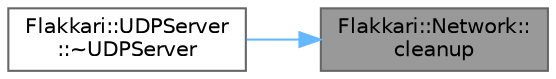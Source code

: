 digraph "Flakkari::Network::cleanup"
{
 // LATEX_PDF_SIZE
  bgcolor="transparent";
  edge [fontname=Helvetica,fontsize=10,labelfontname=Helvetica,labelfontsize=10];
  node [fontname=Helvetica,fontsize=10,shape=box,height=0.2,width=0.4];
  rankdir="RL";
  Node1 [id="Node000001",label="Flakkari::Network::\lcleanup",height=0.2,width=0.4,color="gray40", fillcolor="grey60", style="filled", fontcolor="black",tooltip="Cleanup the network. This function is only used by Windows."];
  Node1 -> Node2 [id="edge1_Node000001_Node000002",dir="back",color="steelblue1",style="solid",tooltip=" "];
  Node2 [id="Node000002",label="Flakkari::UDPServer\l::~UDPServer",height=0.2,width=0.4,color="grey40", fillcolor="white", style="filled",URL="$d0/dd1/classFlakkari_1_1UDPServer.html#a09b1a38f1a03d3832f85fe05e6370a11",tooltip=" "];
}
